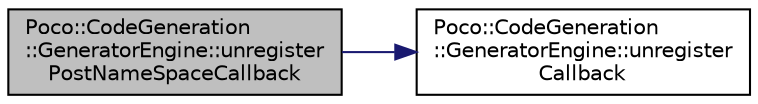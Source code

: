 digraph "Poco::CodeGeneration::GeneratorEngine::unregisterPostNameSpaceCallback"
{
 // LATEX_PDF_SIZE
  edge [fontname="Helvetica",fontsize="10",labelfontname="Helvetica",labelfontsize="10"];
  node [fontname="Helvetica",fontsize="10",shape=record];
  rankdir="LR";
  Node1 [label="Poco::CodeGeneration\l::GeneratorEngine::unregister\lPostNameSpaceCallback",height=0.2,width=0.4,color="black", fillcolor="grey75", style="filled", fontcolor="black",tooltip="Unregisters the pre namespace callback."];
  Node1 -> Node2 [color="midnightblue",fontsize="10",style="solid"];
  Node2 [label="Poco::CodeGeneration\l::GeneratorEngine::unregister\lCallback",height=0.2,width=0.4,color="black", fillcolor="white", style="filled",URL="$classPoco_1_1CodeGeneration_1_1GeneratorEngine.html#af3cb72c8cf697adf68d4a433c32f0db4",tooltip="Registers a callback for a method name iff no other callback is registered yet. Throws an exception i..."];
}
